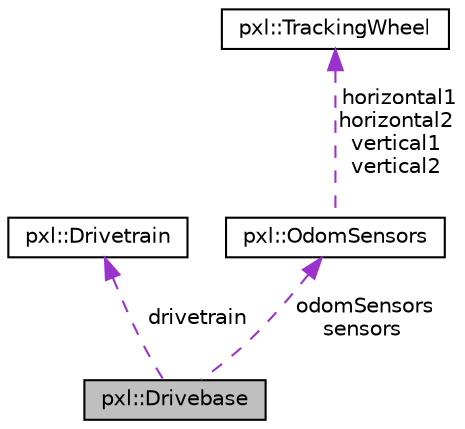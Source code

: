 digraph "pxl::Drivebase"
{
 // LATEX_PDF_SIZE
  edge [fontname="Helvetica",fontsize="10",labelfontname="Helvetica",labelfontsize="10"];
  node [fontname="Helvetica",fontsize="10",shape=record];
  Node1 [label="pxl::Drivebase",height=0.2,width=0.4,color="black", fillcolor="grey75", style="filled", fontcolor="black",tooltip=" "];
  Node2 -> Node1 [dir="back",color="darkorchid3",fontsize="10",style="dashed",label=" drivetrain" ];
  Node2 [label="pxl::Drivetrain",height=0.2,width=0.4,color="black", fillcolor="white", style="filled",URL="$classpxl_1_1Drivetrain.html",tooltip=" "];
  Node3 -> Node1 [dir="back",color="darkorchid3",fontsize="10",style="dashed",label=" odomSensors\nsensors" ];
  Node3 [label="pxl::OdomSensors",height=0.2,width=0.4,color="black", fillcolor="white", style="filled",URL="$structpxl_1_1OdomSensors.html",tooltip=" "];
  Node4 -> Node3 [dir="back",color="darkorchid3",fontsize="10",style="dashed",label=" horizontal1\nhorizontal2\nvertical1\nvertical2" ];
  Node4 [label="pxl::TrackingWheel",height=0.2,width=0.4,color="black", fillcolor="white", style="filled",URL="$classpxl_1_1TrackingWheel.html",tooltip=" "];
}

